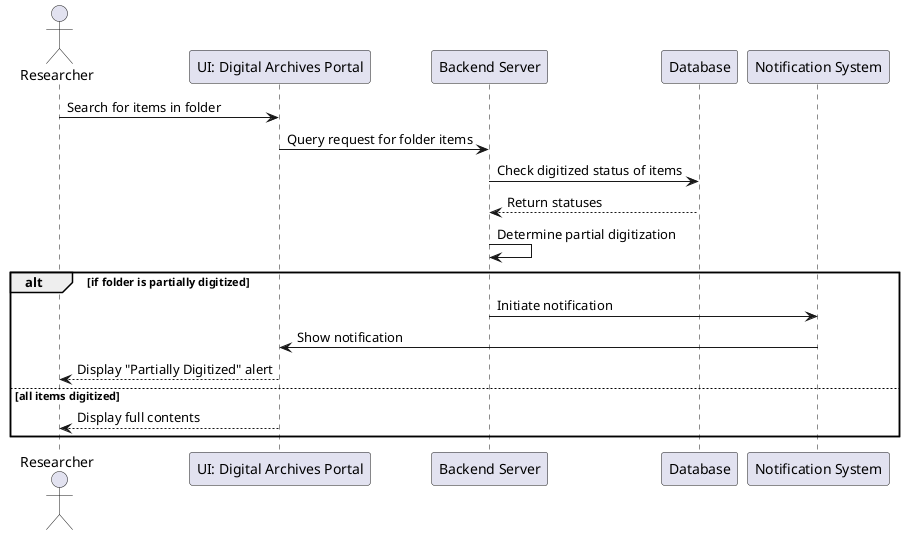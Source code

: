 @startuml

actor Researcher as researcher
participant "UI: Digital Archives Portal" as UI
participant "Backend Server" as server
participant "Database" as db
participant "Notification System" as notify

researcher -> UI : Search for items in folder
UI -> server : Query request for folder items
server -> db : Check digitized status of items
db --> server : Return statuses
server -> server : Determine partial digitization
alt if folder is partially digitized
    server -> notify : Initiate notification
    notify -> UI : Show notification
    UI --> researcher : Display "Partially Digitized" alert
else all items digitized
    UI --> researcher : Display full contents
end

@enduml